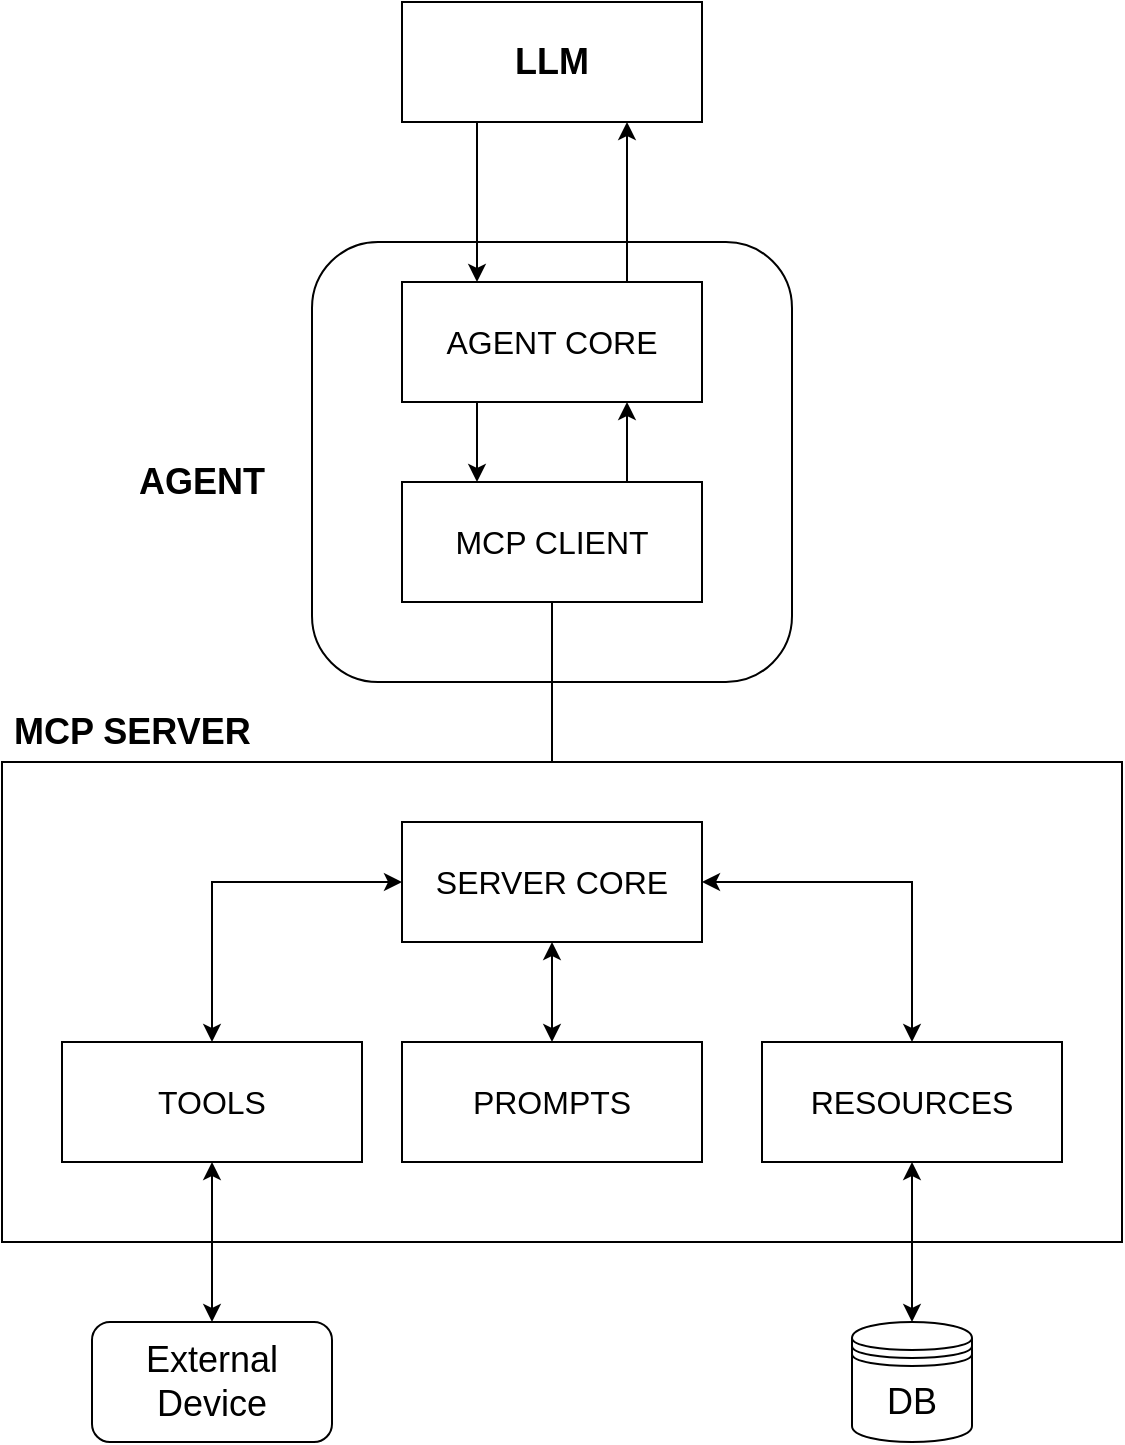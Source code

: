 <mxfile version="26.2.13">
  <diagram name="Page-1" id="IoMFFh0fOgNoiCv1UNxd">
    <mxGraphModel dx="1428" dy="1831" grid="1" gridSize="10" guides="1" tooltips="1" connect="1" arrows="1" fold="1" page="1" pageScale="1" pageWidth="850" pageHeight="1100" math="0" shadow="0">
      <root>
        <mxCell id="0" />
        <mxCell id="1" parent="0" />
        <mxCell id="bvOlUsBhRyqW1h69GOmc-27" value="" style="rounded=1;whiteSpace=wrap;html=1;" vertex="1" parent="1">
          <mxGeometry x="265" y="180" width="240" height="220" as="geometry" />
        </mxCell>
        <mxCell id="bvOlUsBhRyqW1h69GOmc-14" style="edgeStyle=orthogonalEdgeStyle;rounded=0;orthogonalLoop=1;jettySize=auto;html=1;exitX=0.75;exitY=0;exitDx=0;exitDy=0;entryX=0.75;entryY=1;entryDx=0;entryDy=0;" edge="1" parent="1" source="bvOlUsBhRyqW1h69GOmc-4" target="bvOlUsBhRyqW1h69GOmc-6">
          <mxGeometry relative="1" as="geometry" />
        </mxCell>
        <mxCell id="bvOlUsBhRyqW1h69GOmc-28" style="edgeStyle=orthogonalEdgeStyle;rounded=0;orthogonalLoop=1;jettySize=auto;html=1;exitX=0.25;exitY=1;exitDx=0;exitDy=0;entryX=0.25;entryY=0;entryDx=0;entryDy=0;" edge="1" parent="1" source="bvOlUsBhRyqW1h69GOmc-4" target="bvOlUsBhRyqW1h69GOmc-5">
          <mxGeometry relative="1" as="geometry" />
        </mxCell>
        <mxCell id="bvOlUsBhRyqW1h69GOmc-4" value="AGENT CORE" style="rounded=0;whiteSpace=wrap;html=1;fontSize=16;" vertex="1" parent="1">
          <mxGeometry x="310" y="200" width="150" height="60" as="geometry" />
        </mxCell>
        <mxCell id="bvOlUsBhRyqW1h69GOmc-29" style="edgeStyle=orthogonalEdgeStyle;rounded=0;orthogonalLoop=1;jettySize=auto;html=1;exitX=0.75;exitY=0;exitDx=0;exitDy=0;entryX=0.75;entryY=1;entryDx=0;entryDy=0;" edge="1" parent="1" source="bvOlUsBhRyqW1h69GOmc-5" target="bvOlUsBhRyqW1h69GOmc-4">
          <mxGeometry relative="1" as="geometry" />
        </mxCell>
        <mxCell id="bvOlUsBhRyqW1h69GOmc-49" style="edgeStyle=orthogonalEdgeStyle;rounded=0;orthogonalLoop=1;jettySize=auto;html=1;" edge="1" parent="1" source="bvOlUsBhRyqW1h69GOmc-5" target="bvOlUsBhRyqW1h69GOmc-15">
          <mxGeometry relative="1" as="geometry" />
        </mxCell>
        <mxCell id="bvOlUsBhRyqW1h69GOmc-5" value="MCP CLIENT" style="rounded=0;whiteSpace=wrap;html=1;fontSize=16;" vertex="1" parent="1">
          <mxGeometry x="310" y="300" width="150" height="60" as="geometry" />
        </mxCell>
        <mxCell id="bvOlUsBhRyqW1h69GOmc-13" style="edgeStyle=orthogonalEdgeStyle;rounded=0;orthogonalLoop=1;jettySize=auto;html=1;exitX=0.25;exitY=1;exitDx=0;exitDy=0;entryX=0.25;entryY=0;entryDx=0;entryDy=0;" edge="1" parent="1" source="bvOlUsBhRyqW1h69GOmc-6" target="bvOlUsBhRyqW1h69GOmc-4">
          <mxGeometry relative="1" as="geometry" />
        </mxCell>
        <mxCell id="bvOlUsBhRyqW1h69GOmc-6" value="LLM" style="rounded=0;whiteSpace=wrap;html=1;fontStyle=1;fontSize=18;" vertex="1" parent="1">
          <mxGeometry x="310" y="60" width="150" height="60" as="geometry" />
        </mxCell>
        <mxCell id="bvOlUsBhRyqW1h69GOmc-9" value="AGENT" style="text;strokeColor=none;fillColor=none;align=center;verticalAlign=middle;spacingLeft=4;spacingRight=4;overflow=hidden;points=[[0,0.5],[1,0.5]];portConstraint=eastwest;rotatable=0;whiteSpace=wrap;html=1;fontStyle=1;fontSize=18;" vertex="1" parent="1">
          <mxGeometry x="170" y="260" width="80" height="80" as="geometry" />
        </mxCell>
        <mxCell id="bvOlUsBhRyqW1h69GOmc-10" value="" style="rounded=0;whiteSpace=wrap;html=1;align=left;" vertex="1" parent="1">
          <mxGeometry x="110" y="440" width="560" height="240" as="geometry" />
        </mxCell>
        <mxCell id="bvOlUsBhRyqW1h69GOmc-11" value="MCP SERVER" style="text;strokeColor=none;fillColor=none;align=left;verticalAlign=middle;spacingLeft=4;spacingRight=4;overflow=hidden;points=[[0,0.5],[1,0.5]];portConstraint=eastwest;rotatable=0;whiteSpace=wrap;html=1;fontStyle=1;fontSize=18;" vertex="1" parent="1">
          <mxGeometry x="110" y="410" width="140" height="30" as="geometry" />
        </mxCell>
        <mxCell id="bvOlUsBhRyqW1h69GOmc-44" style="edgeStyle=orthogonalEdgeStyle;rounded=0;orthogonalLoop=1;jettySize=auto;html=1;exitX=0;exitY=0.5;exitDx=0;exitDy=0;entryX=0.5;entryY=0;entryDx=0;entryDy=0;startArrow=classic;startFill=1;" edge="1" parent="1" source="bvOlUsBhRyqW1h69GOmc-15" target="bvOlUsBhRyqW1h69GOmc-17">
          <mxGeometry relative="1" as="geometry" />
        </mxCell>
        <mxCell id="bvOlUsBhRyqW1h69GOmc-47" style="edgeStyle=orthogonalEdgeStyle;rounded=0;orthogonalLoop=1;jettySize=auto;html=1;entryX=0.5;entryY=0;entryDx=0;entryDy=0;startArrow=classic;startFill=1;" edge="1" parent="1" source="bvOlUsBhRyqW1h69GOmc-15" target="bvOlUsBhRyqW1h69GOmc-19">
          <mxGeometry relative="1" as="geometry" />
        </mxCell>
        <mxCell id="bvOlUsBhRyqW1h69GOmc-51" style="edgeStyle=orthogonalEdgeStyle;rounded=0;orthogonalLoop=1;jettySize=auto;html=1;exitX=0.5;exitY=1;exitDx=0;exitDy=0;startArrow=classic;startFill=1;" edge="1" parent="1" source="bvOlUsBhRyqW1h69GOmc-15" target="bvOlUsBhRyqW1h69GOmc-18">
          <mxGeometry relative="1" as="geometry" />
        </mxCell>
        <mxCell id="bvOlUsBhRyqW1h69GOmc-15" value="SERVER CORE" style="rounded=0;whiteSpace=wrap;html=1;fontSize=16;" vertex="1" parent="1">
          <mxGeometry x="310" y="470" width="150" height="60" as="geometry" />
        </mxCell>
        <mxCell id="bvOlUsBhRyqW1h69GOmc-17" value="TOOLS" style="rounded=0;whiteSpace=wrap;html=1;fontSize=16;" vertex="1" parent="1">
          <mxGeometry x="140" y="580" width="150" height="60" as="geometry" />
        </mxCell>
        <mxCell id="bvOlUsBhRyqW1h69GOmc-18" value="PROMPTS" style="rounded=0;whiteSpace=wrap;html=1;fontSize=16;" vertex="1" parent="1">
          <mxGeometry x="310" y="580" width="150" height="60" as="geometry" />
        </mxCell>
        <mxCell id="bvOlUsBhRyqW1h69GOmc-19" value="RESOURCES" style="rounded=0;whiteSpace=wrap;html=1;fontSize=16;" vertex="1" parent="1">
          <mxGeometry x="490" y="580" width="150" height="60" as="geometry" />
        </mxCell>
        <mxCell id="bvOlUsBhRyqW1h69GOmc-32" style="edgeStyle=orthogonalEdgeStyle;rounded=0;orthogonalLoop=1;jettySize=auto;html=1;exitX=0.5;exitY=1;exitDx=0;exitDy=0;startArrow=classic;startFill=1;entryX=0.5;entryY=0;entryDx=0;entryDy=0;" edge="1" parent="1" source="bvOlUsBhRyqW1h69GOmc-17" target="bvOlUsBhRyqW1h69GOmc-42">
          <mxGeometry relative="1" as="geometry">
            <mxPoint x="215" y="720" as="targetPoint" />
          </mxGeometry>
        </mxCell>
        <mxCell id="bvOlUsBhRyqW1h69GOmc-37" style="edgeStyle=orthogonalEdgeStyle;rounded=0;orthogonalLoop=1;jettySize=auto;html=1;exitX=0.5;exitY=1;exitDx=0;exitDy=0;startArrow=classic;startFill=1;" edge="1" parent="1" source="bvOlUsBhRyqW1h69GOmc-19">
          <mxGeometry relative="1" as="geometry">
            <mxPoint x="565" y="720" as="targetPoint" />
          </mxGeometry>
        </mxCell>
        <mxCell id="bvOlUsBhRyqW1h69GOmc-38" value="DB" style="shape=datastore;whiteSpace=wrap;html=1;fontSize=18;" vertex="1" parent="1">
          <mxGeometry x="535" y="720" width="60" height="60" as="geometry" />
        </mxCell>
        <mxCell id="bvOlUsBhRyqW1h69GOmc-42" value="External&lt;div&gt;Device&lt;/div&gt;" style="rounded=1;whiteSpace=wrap;html=1;fontSize=18;" vertex="1" parent="1">
          <mxGeometry x="155" y="720" width="120" height="60" as="geometry" />
        </mxCell>
      </root>
    </mxGraphModel>
  </diagram>
</mxfile>
